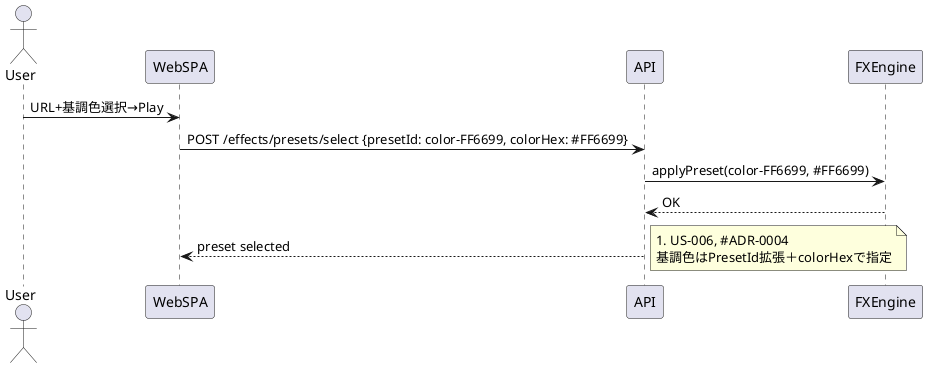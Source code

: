 @startuml
' ==========================================================
' Sequence Diagram — Color Personalize (PresetId: color-XXXXXX)
' PlayAsYouLike Web Rhythm Game
' ==========================================================
actor User
participant WebSPA
participant API
participant FXEngine

User -> WebSPA: URL+基調色選択→Play
WebSPA -> API: POST /effects/presets/select {presetId: color-FF6699, colorHex: #FF6699}
API -> FXEngine: applyPreset(color-FF6699, #FF6699)
FXEngine --> API: OK
API --> WebSPA: preset selected

note right: #US-006, #ADR-0004\n基調色はPresetId拡張＋colorHexで指定

@enduml